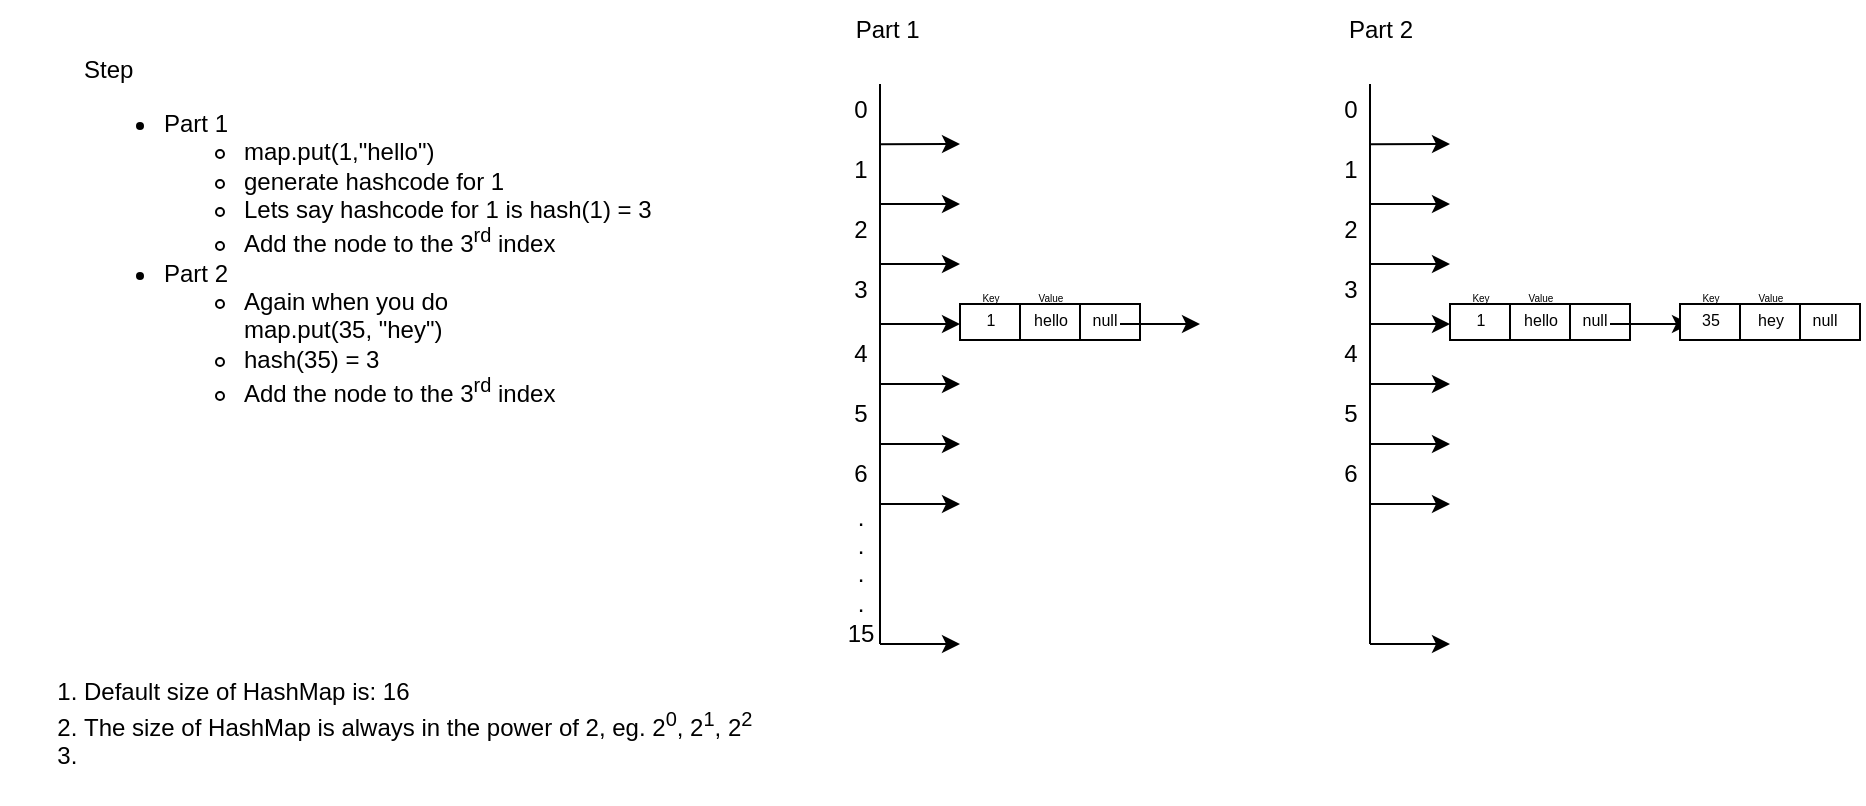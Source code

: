 <mxfile version="28.2.5">
  <diagram name="Page-1" id="ZjTfnTyGOGo23imlz674">
    <mxGraphModel dx="2710" dy="610" grid="1" gridSize="10" guides="1" tooltips="1" connect="1" arrows="1" fold="1" page="1" pageScale="1" pageWidth="1654" pageHeight="1169" math="0" shadow="0">
      <root>
        <mxCell id="0" />
        <mxCell id="1" parent="0" />
        <mxCell id="b7_BZjNVpzHTF5Yu8K29-1" value="&lt;ol&gt;&lt;li&gt;Default size of HashMap is: 16&lt;/li&gt;&lt;li&gt;The size of HashMap is always in the power of 2, eg. 2&lt;sup&gt;0&lt;/sup&gt;&lt;span style=&quot;background-color: transparent; color: light-dark(rgb(0, 0, 0), rgb(255, 255, 255));&quot;&gt;,&amp;nbsp;&lt;/span&gt;&lt;span style=&quot;background-color: transparent; color: light-dark(rgb(0, 0, 0), rgb(255, 255, 255));&quot;&gt;2&lt;/span&gt;&lt;sup style=&quot;background-color: transparent; color: light-dark(rgb(0, 0, 0), rgb(255, 255, 255));&quot;&gt;1&lt;/sup&gt;&lt;span style=&quot;background-color: transparent; color: light-dark(rgb(0, 0, 0), rgb(255, 255, 255));&quot;&gt;,&amp;nbsp;&lt;/span&gt;&lt;span style=&quot;background-color: transparent; color: light-dark(rgb(0, 0, 0), rgb(255, 255, 255));&quot;&gt;2&lt;/span&gt;&lt;sup style=&quot;background-color: transparent; color: light-dark(rgb(0, 0, 0), rgb(255, 255, 255));&quot;&gt;2&lt;/sup&gt;&lt;/li&gt;&lt;li&gt;&lt;br&gt;&lt;/li&gt;&lt;/ol&gt;" style="text;html=1;align=left;verticalAlign=middle;resizable=0;points=[];autosize=1;strokeColor=none;fillColor=none;" vertex="1" parent="1">
          <mxGeometry x="-400" y="480" width="400" height="80" as="geometry" />
        </mxCell>
        <mxCell id="b7_BZjNVpzHTF5Yu8K29-2" value="" style="endArrow=none;html=1;rounded=0;" edge="1" parent="1">
          <mxGeometry width="50" height="50" relative="1" as="geometry">
            <mxPoint x="40" y="480" as="sourcePoint" />
            <mxPoint x="40" y="200" as="targetPoint" />
          </mxGeometry>
        </mxCell>
        <mxCell id="b7_BZjNVpzHTF5Yu8K29-4" value="" style="endArrow=classic;html=1;rounded=0;exitX=0.986;exitY=0.154;exitDx=0;exitDy=0;exitPerimeter=0;" edge="1" parent="1">
          <mxGeometry width="50" height="50" relative="1" as="geometry">
            <mxPoint x="39.58" y="230.18" as="sourcePoint" />
            <mxPoint x="80" y="230" as="targetPoint" />
          </mxGeometry>
        </mxCell>
        <mxCell id="b7_BZjNVpzHTF5Yu8K29-5" value="" style="endArrow=classic;html=1;rounded=0;exitX=0.986;exitY=0.154;exitDx=0;exitDy=0;exitPerimeter=0;" edge="1" parent="1">
          <mxGeometry width="50" height="50" relative="1" as="geometry">
            <mxPoint x="40" y="260" as="sourcePoint" />
            <mxPoint x="80" y="260" as="targetPoint" />
          </mxGeometry>
        </mxCell>
        <mxCell id="b7_BZjNVpzHTF5Yu8K29-6" value="" style="endArrow=classic;html=1;rounded=0;exitX=0.986;exitY=0.154;exitDx=0;exitDy=0;exitPerimeter=0;" edge="1" parent="1">
          <mxGeometry width="50" height="50" relative="1" as="geometry">
            <mxPoint x="40" y="290" as="sourcePoint" />
            <mxPoint x="80" y="290" as="targetPoint" />
          </mxGeometry>
        </mxCell>
        <mxCell id="b7_BZjNVpzHTF5Yu8K29-7" value="" style="endArrow=classic;html=1;rounded=0;exitX=0.986;exitY=0.154;exitDx=0;exitDy=0;exitPerimeter=0;" edge="1" parent="1">
          <mxGeometry width="50" height="50" relative="1" as="geometry">
            <mxPoint x="40" y="320" as="sourcePoint" />
            <mxPoint x="80" y="320" as="targetPoint" />
            <Array as="points">
              <mxPoint x="60" y="320" />
            </Array>
          </mxGeometry>
        </mxCell>
        <mxCell id="b7_BZjNVpzHTF5Yu8K29-8" value="" style="endArrow=classic;html=1;rounded=0;" edge="1" parent="1">
          <mxGeometry width="50" height="50" relative="1" as="geometry">
            <mxPoint x="40" y="350" as="sourcePoint" />
            <mxPoint x="80" y="350" as="targetPoint" />
          </mxGeometry>
        </mxCell>
        <mxCell id="b7_BZjNVpzHTF5Yu8K29-9" value="" style="endArrow=classic;html=1;rounded=0;" edge="1" parent="1">
          <mxGeometry width="50" height="50" relative="1" as="geometry">
            <mxPoint x="40" y="380" as="sourcePoint" />
            <mxPoint x="80" y="380" as="targetPoint" />
          </mxGeometry>
        </mxCell>
        <mxCell id="b7_BZjNVpzHTF5Yu8K29-10" value="" style="endArrow=classic;html=1;rounded=0;" edge="1" parent="1">
          <mxGeometry width="50" height="50" relative="1" as="geometry">
            <mxPoint x="40" y="410" as="sourcePoint" />
            <mxPoint x="80" y="410" as="targetPoint" />
          </mxGeometry>
        </mxCell>
        <mxCell id="b7_BZjNVpzHTF5Yu8K29-12" value="0" style="text;html=1;align=center;verticalAlign=middle;resizable=0;points=[];autosize=1;strokeColor=none;fillColor=none;" vertex="1" parent="1">
          <mxGeometry x="15" y="198" width="30" height="30" as="geometry" />
        </mxCell>
        <mxCell id="b7_BZjNVpzHTF5Yu8K29-13" value="1" style="text;html=1;align=center;verticalAlign=middle;resizable=0;points=[];autosize=1;strokeColor=none;fillColor=none;" vertex="1" parent="1">
          <mxGeometry x="15" y="228" width="30" height="30" as="geometry" />
        </mxCell>
        <mxCell id="b7_BZjNVpzHTF5Yu8K29-14" value="2" style="text;html=1;align=center;verticalAlign=middle;resizable=0;points=[];autosize=1;strokeColor=none;fillColor=none;" vertex="1" parent="1">
          <mxGeometry x="15" y="258" width="30" height="30" as="geometry" />
        </mxCell>
        <mxCell id="b7_BZjNVpzHTF5Yu8K29-15" value="3" style="text;html=1;align=center;verticalAlign=middle;resizable=0;points=[];autosize=1;strokeColor=none;fillColor=none;" vertex="1" parent="1">
          <mxGeometry x="15" y="288" width="30" height="30" as="geometry" />
        </mxCell>
        <mxCell id="b7_BZjNVpzHTF5Yu8K29-16" value="4" style="text;html=1;align=center;verticalAlign=middle;resizable=0;points=[];autosize=1;strokeColor=none;fillColor=none;" vertex="1" parent="1">
          <mxGeometry x="15" y="320" width="30" height="30" as="geometry" />
        </mxCell>
        <mxCell id="b7_BZjNVpzHTF5Yu8K29-17" value="5" style="text;html=1;align=center;verticalAlign=middle;resizable=0;points=[];autosize=1;strokeColor=none;fillColor=none;" vertex="1" parent="1">
          <mxGeometry x="15" y="350" width="30" height="30" as="geometry" />
        </mxCell>
        <mxCell id="b7_BZjNVpzHTF5Yu8K29-18" value="6" style="text;html=1;align=center;verticalAlign=middle;resizable=0;points=[];autosize=1;strokeColor=none;fillColor=none;" vertex="1" parent="1">
          <mxGeometry x="15" y="380" width="30" height="30" as="geometry" />
        </mxCell>
        <mxCell id="b7_BZjNVpzHTF5Yu8K29-19" value=".&lt;div&gt;.&lt;/div&gt;&lt;div&gt;.&lt;/div&gt;&lt;div&gt;.&lt;/div&gt;&lt;div&gt;&lt;br&gt;&lt;/div&gt;" style="text;html=1;align=center;verticalAlign=middle;resizable=0;points=[];autosize=1;strokeColor=none;fillColor=none;" vertex="1" parent="1">
          <mxGeometry x="15" y="400" width="30" height="90" as="geometry" />
        </mxCell>
        <mxCell id="b7_BZjNVpzHTF5Yu8K29-20" value="15" style="text;html=1;align=center;verticalAlign=middle;resizable=0;points=[];autosize=1;strokeColor=none;fillColor=none;" vertex="1" parent="1">
          <mxGeometry x="10" y="460" width="40" height="30" as="geometry" />
        </mxCell>
        <mxCell id="b7_BZjNVpzHTF5Yu8K29-21" value="" style="endArrow=classic;html=1;rounded=0;exitX=0.75;exitY=0.667;exitDx=0;exitDy=0;exitPerimeter=0;" edge="1" parent="1" source="b7_BZjNVpzHTF5Yu8K29-20">
          <mxGeometry width="50" height="50" relative="1" as="geometry">
            <mxPoint x="90" y="480" as="sourcePoint" />
            <mxPoint x="80" y="480" as="targetPoint" />
          </mxGeometry>
        </mxCell>
        <mxCell id="b7_BZjNVpzHTF5Yu8K29-23" value="&lt;div&gt;Step&lt;/div&gt;&lt;ul&gt;&lt;li&gt;&lt;span style=&quot;background-color: transparent; color: light-dark(rgb(0, 0, 0), rgb(255, 255, 255));&quot;&gt;Part 1&lt;/span&gt;&lt;/li&gt;&lt;ul&gt;&lt;li&gt;&lt;span style=&quot;background-color: transparent; color: light-dark(rgb(0, 0, 0), rgb(255, 255, 255));&quot;&gt;map.put(1,&quot;hello&quot;)&lt;/span&gt;&lt;/li&gt;&lt;li&gt;&lt;span style=&quot;background-color: transparent; color: light-dark(rgb(0, 0, 0), rgb(255, 255, 255));&quot;&gt;generate hashcode for 1&lt;/span&gt;&lt;/li&gt;&lt;li&gt;&lt;span style=&quot;background-color: transparent; color: light-dark(rgb(0, 0, 0), rgb(255, 255, 255));&quot;&gt;Lets say hashcode for 1 is hash(1) = 3&lt;/span&gt;&lt;/li&gt;&lt;li&gt;&lt;span style=&quot;background-color: transparent; color: light-dark(rgb(0, 0, 0), rgb(255, 255, 255));&quot;&gt;Add the node to the 3&lt;/span&gt;&lt;sup style=&quot;background-color: transparent; color: light-dark(rgb(0, 0, 0), rgb(255, 255, 255));&quot;&gt;rd&lt;/sup&gt;&lt;span style=&quot;background-color: transparent; color: light-dark(rgb(0, 0, 0), rgb(255, 255, 255));&quot;&gt; index&lt;/span&gt;&lt;/li&gt;&lt;/ul&gt;&lt;li&gt;Part 2&lt;/li&gt;&lt;ul&gt;&lt;li&gt;Again when you do&amp;nbsp;&lt;br&gt;map.put(35, &quot;hey&quot;)&lt;/li&gt;&lt;li&gt;hash(35) = 3&lt;/li&gt;&lt;li&gt;Add the node to the 3&lt;sup&gt;rd&lt;/sup&gt; index&lt;/li&gt;&lt;/ul&gt;&lt;/ul&gt;" style="text;html=1;align=left;verticalAlign=middle;resizable=0;points=[];autosize=1;strokeColor=none;fillColor=none;" vertex="1" parent="1">
          <mxGeometry x="-360" y="180" width="310" height="200" as="geometry" />
        </mxCell>
        <mxCell id="b7_BZjNVpzHTF5Yu8K29-24" value="" style="shape=process;whiteSpace=wrap;html=1;backgroundOutline=1;size=0.333;" vertex="1" parent="1">
          <mxGeometry x="80" y="310" width="90" height="18" as="geometry" />
        </mxCell>
        <mxCell id="b7_BZjNVpzHTF5Yu8K29-25" value="&lt;font style=&quot;font-size: 5px;&quot;&gt;Key&lt;/font&gt;" style="text;html=1;align=center;verticalAlign=middle;resizable=0;points=[];autosize=1;strokeColor=none;fillColor=none;" vertex="1" parent="1">
          <mxGeometry x="80" y="290" width="30" height="30" as="geometry" />
        </mxCell>
        <mxCell id="b7_BZjNVpzHTF5Yu8K29-26" value="&lt;font style=&quot;font-size: 5px;&quot;&gt;Value&lt;/font&gt;" style="text;html=1;align=center;verticalAlign=middle;resizable=0;points=[];autosize=1;strokeColor=none;fillColor=none;" vertex="1" parent="1">
          <mxGeometry x="105" y="290" width="40" height="30" as="geometry" />
        </mxCell>
        <mxCell id="b7_BZjNVpzHTF5Yu8K29-28" value="&lt;font style=&quot;font-size: 8px;&quot;&gt;1&lt;/font&gt;" style="text;html=1;align=center;verticalAlign=middle;resizable=0;points=[];autosize=1;strokeColor=none;fillColor=none;strokeWidth=0;" vertex="1" parent="1">
          <mxGeometry x="80" y="302" width="30" height="30" as="geometry" />
        </mxCell>
        <mxCell id="b7_BZjNVpzHTF5Yu8K29-29" value="&lt;span style=&quot;font-size: 8px;&quot;&gt;hello&lt;/span&gt;" style="text;html=1;align=center;verticalAlign=middle;resizable=0;points=[];autosize=1;strokeColor=none;fillColor=none;strokeWidth=0;" vertex="1" parent="1">
          <mxGeometry x="105" y="302" width="40" height="30" as="geometry" />
        </mxCell>
        <mxCell id="b7_BZjNVpzHTF5Yu8K29-30" value="" style="endArrow=classic;html=1;rounded=0;" edge="1" parent="1">
          <mxGeometry width="50" height="50" relative="1" as="geometry">
            <mxPoint x="160" y="320" as="sourcePoint" />
            <mxPoint x="200" y="320" as="targetPoint" />
          </mxGeometry>
        </mxCell>
        <mxCell id="b7_BZjNVpzHTF5Yu8K29-31" value="&lt;font style=&quot;font-size: 8px;&quot;&gt;null&lt;/font&gt;" style="text;html=1;align=center;verticalAlign=middle;resizable=0;points=[];autosize=1;strokeColor=none;fillColor=none;strokeWidth=0;" vertex="1" parent="1">
          <mxGeometry x="132" y="302" width="40" height="30" as="geometry" />
        </mxCell>
        <mxCell id="b7_BZjNVpzHTF5Yu8K29-32" value="" style="endArrow=none;html=1;rounded=0;" edge="1" parent="1">
          <mxGeometry width="50" height="50" relative="1" as="geometry">
            <mxPoint x="285" y="480" as="sourcePoint" />
            <mxPoint x="285" y="200" as="targetPoint" />
          </mxGeometry>
        </mxCell>
        <mxCell id="b7_BZjNVpzHTF5Yu8K29-33" value="" style="endArrow=classic;html=1;rounded=0;exitX=0.986;exitY=0.154;exitDx=0;exitDy=0;exitPerimeter=0;" edge="1" parent="1">
          <mxGeometry width="50" height="50" relative="1" as="geometry">
            <mxPoint x="284.58" y="230.18" as="sourcePoint" />
            <mxPoint x="325" y="230" as="targetPoint" />
          </mxGeometry>
        </mxCell>
        <mxCell id="b7_BZjNVpzHTF5Yu8K29-34" value="" style="endArrow=classic;html=1;rounded=0;exitX=0.986;exitY=0.154;exitDx=0;exitDy=0;exitPerimeter=0;" edge="1" parent="1">
          <mxGeometry width="50" height="50" relative="1" as="geometry">
            <mxPoint x="285" y="260" as="sourcePoint" />
            <mxPoint x="325" y="260" as="targetPoint" />
          </mxGeometry>
        </mxCell>
        <mxCell id="b7_BZjNVpzHTF5Yu8K29-35" value="" style="endArrow=classic;html=1;rounded=0;exitX=0.986;exitY=0.154;exitDx=0;exitDy=0;exitPerimeter=0;" edge="1" parent="1">
          <mxGeometry width="50" height="50" relative="1" as="geometry">
            <mxPoint x="285" y="290" as="sourcePoint" />
            <mxPoint x="325" y="290" as="targetPoint" />
          </mxGeometry>
        </mxCell>
        <mxCell id="b7_BZjNVpzHTF5Yu8K29-36" value="" style="endArrow=classic;html=1;rounded=0;exitX=0.986;exitY=0.154;exitDx=0;exitDy=0;exitPerimeter=0;" edge="1" parent="1">
          <mxGeometry width="50" height="50" relative="1" as="geometry">
            <mxPoint x="285" y="320" as="sourcePoint" />
            <mxPoint x="325" y="320" as="targetPoint" />
            <Array as="points">
              <mxPoint x="305" y="320" />
            </Array>
          </mxGeometry>
        </mxCell>
        <mxCell id="b7_BZjNVpzHTF5Yu8K29-37" value="" style="endArrow=classic;html=1;rounded=0;" edge="1" parent="1">
          <mxGeometry width="50" height="50" relative="1" as="geometry">
            <mxPoint x="285" y="350" as="sourcePoint" />
            <mxPoint x="325" y="350" as="targetPoint" />
          </mxGeometry>
        </mxCell>
        <mxCell id="b7_BZjNVpzHTF5Yu8K29-38" value="" style="endArrow=classic;html=1;rounded=0;" edge="1" parent="1">
          <mxGeometry width="50" height="50" relative="1" as="geometry">
            <mxPoint x="285" y="380" as="sourcePoint" />
            <mxPoint x="325" y="380" as="targetPoint" />
          </mxGeometry>
        </mxCell>
        <mxCell id="b7_BZjNVpzHTF5Yu8K29-39" value="" style="endArrow=classic;html=1;rounded=0;" edge="1" parent="1">
          <mxGeometry width="50" height="50" relative="1" as="geometry">
            <mxPoint x="285" y="410" as="sourcePoint" />
            <mxPoint x="325" y="410" as="targetPoint" />
          </mxGeometry>
        </mxCell>
        <mxCell id="b7_BZjNVpzHTF5Yu8K29-40" value="0" style="text;html=1;align=center;verticalAlign=middle;resizable=0;points=[];autosize=1;strokeColor=none;fillColor=none;" vertex="1" parent="1">
          <mxGeometry x="260" y="198" width="30" height="30" as="geometry" />
        </mxCell>
        <mxCell id="b7_BZjNVpzHTF5Yu8K29-41" value="1" style="text;html=1;align=center;verticalAlign=middle;resizable=0;points=[];autosize=1;strokeColor=none;fillColor=none;" vertex="1" parent="1">
          <mxGeometry x="260" y="228" width="30" height="30" as="geometry" />
        </mxCell>
        <mxCell id="b7_BZjNVpzHTF5Yu8K29-42" value="2" style="text;html=1;align=center;verticalAlign=middle;resizable=0;points=[];autosize=1;strokeColor=none;fillColor=none;" vertex="1" parent="1">
          <mxGeometry x="260" y="258" width="30" height="30" as="geometry" />
        </mxCell>
        <mxCell id="b7_BZjNVpzHTF5Yu8K29-43" value="3" style="text;html=1;align=center;verticalAlign=middle;resizable=0;points=[];autosize=1;strokeColor=none;fillColor=none;" vertex="1" parent="1">
          <mxGeometry x="260" y="288" width="30" height="30" as="geometry" />
        </mxCell>
        <mxCell id="b7_BZjNVpzHTF5Yu8K29-44" value="4" style="text;html=1;align=center;verticalAlign=middle;resizable=0;points=[];autosize=1;strokeColor=none;fillColor=none;" vertex="1" parent="1">
          <mxGeometry x="260" y="320" width="30" height="30" as="geometry" />
        </mxCell>
        <mxCell id="b7_BZjNVpzHTF5Yu8K29-45" value="5" style="text;html=1;align=center;verticalAlign=middle;resizable=0;points=[];autosize=1;strokeColor=none;fillColor=none;" vertex="1" parent="1">
          <mxGeometry x="260" y="350" width="30" height="30" as="geometry" />
        </mxCell>
        <mxCell id="b7_BZjNVpzHTF5Yu8K29-46" value="6" style="text;html=1;align=center;verticalAlign=middle;resizable=0;points=[];autosize=1;strokeColor=none;fillColor=none;" vertex="1" parent="1">
          <mxGeometry x="260" y="380" width="30" height="30" as="geometry" />
        </mxCell>
        <mxCell id="b7_BZjNVpzHTF5Yu8K29-47" value="" style="endArrow=classic;html=1;rounded=0;exitX=0.75;exitY=0.667;exitDx=0;exitDy=0;exitPerimeter=0;" edge="1" parent="1">
          <mxGeometry width="50" height="50" relative="1" as="geometry">
            <mxPoint x="285" y="480" as="sourcePoint" />
            <mxPoint x="325" y="480" as="targetPoint" />
          </mxGeometry>
        </mxCell>
        <mxCell id="b7_BZjNVpzHTF5Yu8K29-48" value="" style="shape=process;whiteSpace=wrap;html=1;backgroundOutline=1;size=0.333;" vertex="1" parent="1">
          <mxGeometry x="325" y="310" width="90" height="18" as="geometry" />
        </mxCell>
        <mxCell id="b7_BZjNVpzHTF5Yu8K29-49" value="&lt;font style=&quot;font-size: 5px;&quot;&gt;Key&lt;/font&gt;" style="text;html=1;align=center;verticalAlign=middle;resizable=0;points=[];autosize=1;strokeColor=none;fillColor=none;" vertex="1" parent="1">
          <mxGeometry x="325" y="290" width="30" height="30" as="geometry" />
        </mxCell>
        <mxCell id="b7_BZjNVpzHTF5Yu8K29-50" value="&lt;font style=&quot;font-size: 5px;&quot;&gt;Value&lt;/font&gt;" style="text;html=1;align=center;verticalAlign=middle;resizable=0;points=[];autosize=1;strokeColor=none;fillColor=none;" vertex="1" parent="1">
          <mxGeometry x="350" y="290" width="40" height="30" as="geometry" />
        </mxCell>
        <mxCell id="b7_BZjNVpzHTF5Yu8K29-51" value="&lt;font style=&quot;font-size: 8px;&quot;&gt;1&lt;/font&gt;" style="text;html=1;align=center;verticalAlign=middle;resizable=0;points=[];autosize=1;strokeColor=none;fillColor=none;strokeWidth=0;" vertex="1" parent="1">
          <mxGeometry x="325" y="302" width="30" height="30" as="geometry" />
        </mxCell>
        <mxCell id="b7_BZjNVpzHTF5Yu8K29-52" value="&lt;span style=&quot;font-size: 8px;&quot;&gt;hello&lt;/span&gt;" style="text;html=1;align=center;verticalAlign=middle;resizable=0;points=[];autosize=1;strokeColor=none;fillColor=none;strokeWidth=0;" vertex="1" parent="1">
          <mxGeometry x="350" y="302" width="40" height="30" as="geometry" />
        </mxCell>
        <mxCell id="b7_BZjNVpzHTF5Yu8K29-53" value="" style="endArrow=classic;html=1;rounded=0;" edge="1" parent="1">
          <mxGeometry width="50" height="50" relative="1" as="geometry">
            <mxPoint x="405" y="320" as="sourcePoint" />
            <mxPoint x="445" y="320" as="targetPoint" />
          </mxGeometry>
        </mxCell>
        <mxCell id="b7_BZjNVpzHTF5Yu8K29-54" value="&lt;font style=&quot;font-size: 8px;&quot;&gt;null&lt;/font&gt;" style="text;html=1;align=center;verticalAlign=middle;resizable=0;points=[];autosize=1;strokeColor=none;fillColor=none;strokeWidth=0;" vertex="1" parent="1">
          <mxGeometry x="377" y="302" width="40" height="30" as="geometry" />
        </mxCell>
        <mxCell id="b7_BZjNVpzHTF5Yu8K29-56" value="Part 1&amp;nbsp;" style="text;html=1;align=center;verticalAlign=middle;resizable=0;points=[];autosize=1;strokeColor=none;fillColor=none;" vertex="1" parent="1">
          <mxGeometry x="15" y="158" width="60" height="30" as="geometry" />
        </mxCell>
        <mxCell id="b7_BZjNVpzHTF5Yu8K29-57" value="Part 2" style="text;html=1;align=center;verticalAlign=middle;resizable=0;points=[];autosize=1;strokeColor=none;fillColor=none;" vertex="1" parent="1">
          <mxGeometry x="260" y="158" width="60" height="30" as="geometry" />
        </mxCell>
        <mxCell id="b7_BZjNVpzHTF5Yu8K29-63" value="" style="shape=process;whiteSpace=wrap;html=1;backgroundOutline=1;size=0.333;" vertex="1" parent="1">
          <mxGeometry x="440" y="310" width="90" height="18" as="geometry" />
        </mxCell>
        <mxCell id="b7_BZjNVpzHTF5Yu8K29-64" value="&lt;font style=&quot;font-size: 5px;&quot;&gt;Key&lt;/font&gt;" style="text;html=1;align=center;verticalAlign=middle;resizable=0;points=[];autosize=1;strokeColor=none;fillColor=none;" vertex="1" parent="1">
          <mxGeometry x="440" y="290" width="30" height="30" as="geometry" />
        </mxCell>
        <mxCell id="b7_BZjNVpzHTF5Yu8K29-65" value="&lt;font style=&quot;font-size: 5px;&quot;&gt;Value&lt;/font&gt;" style="text;html=1;align=center;verticalAlign=middle;resizable=0;points=[];autosize=1;strokeColor=none;fillColor=none;" vertex="1" parent="1">
          <mxGeometry x="465" y="290" width="40" height="30" as="geometry" />
        </mxCell>
        <mxCell id="b7_BZjNVpzHTF5Yu8K29-66" value="&lt;font style=&quot;font-size: 8px;&quot;&gt;35&lt;/font&gt;" style="text;html=1;align=center;verticalAlign=middle;resizable=0;points=[];autosize=1;strokeColor=none;fillColor=none;strokeWidth=0;" vertex="1" parent="1">
          <mxGeometry x="440" y="302" width="30" height="30" as="geometry" />
        </mxCell>
        <mxCell id="b7_BZjNVpzHTF5Yu8K29-67" value="&lt;span style=&quot;font-size: 8px;&quot;&gt;hey&lt;/span&gt;" style="text;html=1;align=center;verticalAlign=middle;resizable=0;points=[];autosize=1;strokeColor=none;fillColor=none;strokeWidth=0;" vertex="1" parent="1">
          <mxGeometry x="465" y="302" width="40" height="30" as="geometry" />
        </mxCell>
        <mxCell id="b7_BZjNVpzHTF5Yu8K29-68" value="&lt;font style=&quot;font-size: 8px;&quot;&gt;null&lt;/font&gt;" style="text;html=1;align=center;verticalAlign=middle;resizable=0;points=[];autosize=1;strokeColor=none;fillColor=none;strokeWidth=0;" vertex="1" parent="1">
          <mxGeometry x="492" y="302" width="40" height="30" as="geometry" />
        </mxCell>
      </root>
    </mxGraphModel>
  </diagram>
</mxfile>
